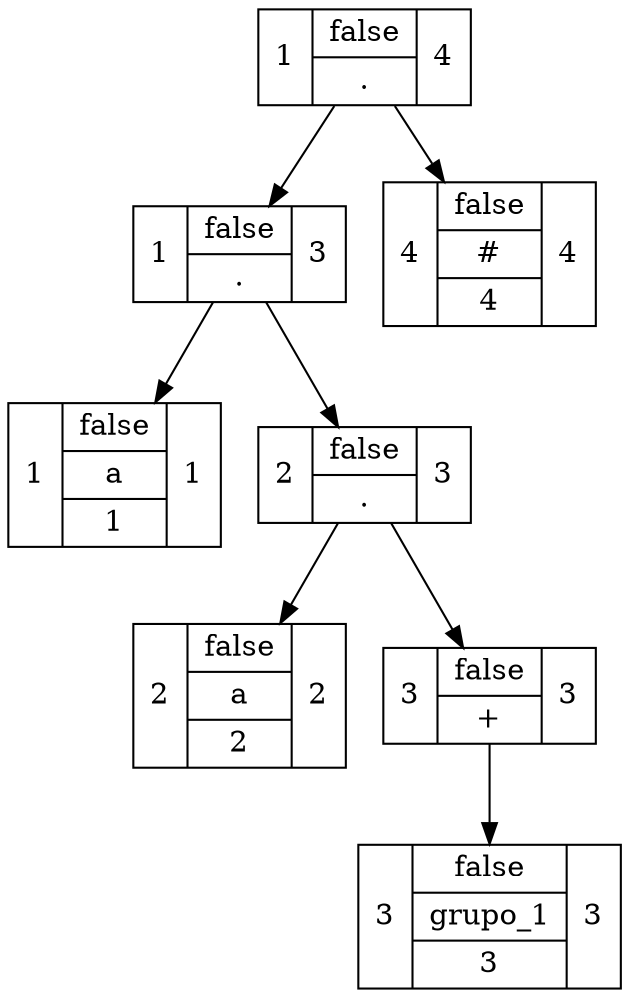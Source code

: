 digraph G{
node [shape=record];

nodo18[label="1|{false|\.}|4"];
nodo18->nodo16
nodo18->nodo17
nodo16[label="1|{false|\.}|3"];
nodo16->nodo11
nodo16->nodo15
nodo11[label="1|{false|a|1}|1"];
nodo15[label="2|{false|\.}|3"];
nodo15->nodo12
nodo15->nodo14
nodo12[label="2|{false|a|2}|2"];
nodo14[label="3|{false|\+}|3"];
nodo14->nodo13
nodo13[label="3|{false|{grupo_1}|3}|3"];
nodo17[label="4|{false|#|4}|4"];

}
